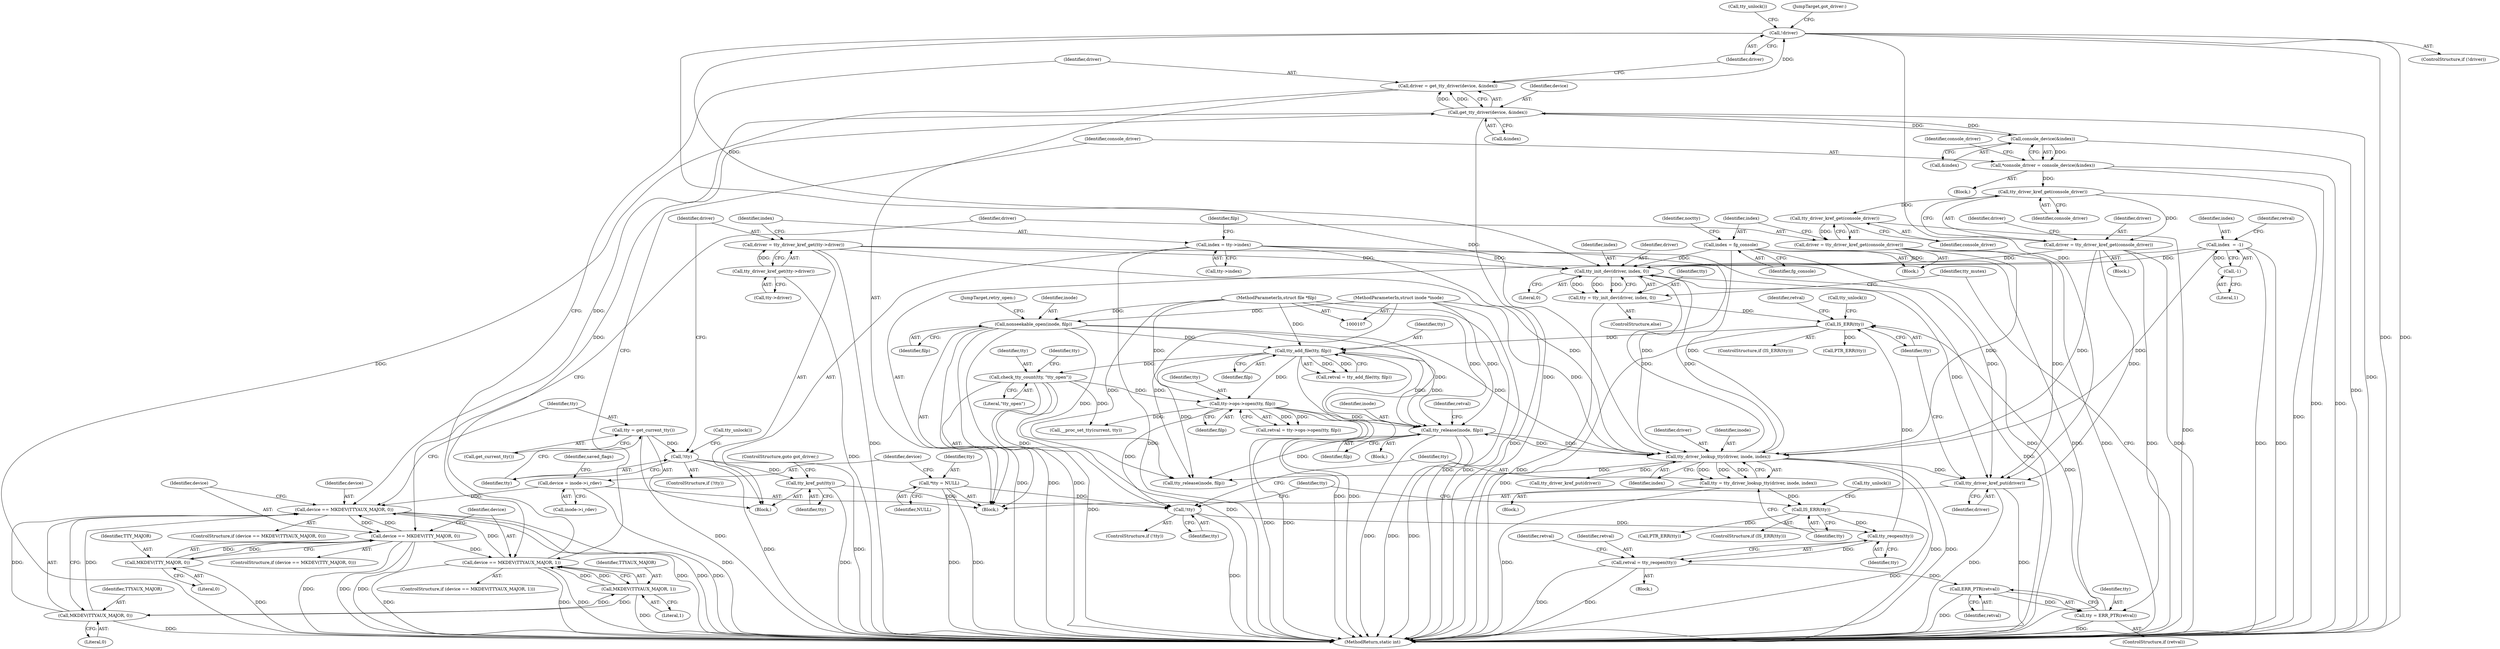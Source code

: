 digraph "0_linux_c290f8358acaeffd8e0c551ddcc24d1206143376@pointer" {
"1000315" [label="(Call,tty_driver_kref_put(driver))"];
"1000258" [label="(Call,!driver)"];
"1000251" [label="(Call,driver = get_tty_driver(device, &index))"];
"1000253" [label="(Call,get_tty_driver(device, &index))"];
"1000213" [label="(Call,device == MKDEV(TTYAUX_MAJOR, 1))"];
"1000194" [label="(Call,device == MKDEV(TTY_MAJOR, 0))"];
"1000154" [label="(Call,device == MKDEV(TTYAUX_MAJOR, 0))"];
"1000120" [label="(Call,device = inode->i_rdev)"];
"1000156" [label="(Call,MKDEV(TTYAUX_MAJOR, 0))"];
"1000215" [label="(Call,MKDEV(TTYAUX_MAJOR, 1))"];
"1000196" [label="(Call,MKDEV(TTY_MAJOR, 0))"];
"1000222" [label="(Call,console_device(&index))"];
"1000308" [label="(Call,tty_init_dev(driver, index, 0))"];
"1000228" [label="(Call,driver = tty_driver_kref_get(console_driver))"];
"1000230" [label="(Call,tty_driver_kref_get(console_driver))"];
"1000220" [label="(Call,*console_driver = console_device(&index))"];
"1000275" [label="(Call,tty_driver_lookup_tty(driver, inode, index))"];
"1000174" [label="(Call,driver = tty_driver_kref_get(tty->driver))"];
"1000176" [label="(Call,tty_driver_kref_get(tty->driver))"];
"1000201" [label="(Call,driver = tty_driver_kref_get(console_driver))"];
"1000203" [label="(Call,tty_driver_kref_get(console_driver))"];
"1000131" [label="(Call,nonseekable_open(inode, filp))"];
"1000108" [label="(MethodParameterIn,struct inode *inode)"];
"1000109" [label="(MethodParameterIn,struct file *filp)"];
"1000404" [label="(Call,tty_release(inode, filp))"];
"1000327" [label="(Call,tty_add_file(tty, filp))"];
"1000318" [label="(Call,IS_ERR(tty))"];
"1000297" [label="(Call,tty_reopen(tty))"];
"1000280" [label="(Call,IS_ERR(tty))"];
"1000273" [label="(Call,tty = tty_driver_lookup_tty(driver, inode, index))"];
"1000270" [label="(Call,!tty)"];
"1000369" [label="(Call,tty->ops->open(tty, filp))"];
"1000339" [label="(Call,check_tty_count(tty, \"tty_open\"))"];
"1000190" [label="(Call,tty_kref_put(tty))"];
"1000164" [label="(Call,!tty)"];
"1000160" [label="(Call,tty = get_current_tty())"];
"1000112" [label="(Call,*tty = NULL)"];
"1000306" [label="(Call,tty = tty_init_dev(driver, index, 0))"];
"1000301" [label="(Call,tty = ERR_PTR(retval))"];
"1000303" [label="(Call,ERR_PTR(retval))"];
"1000295" [label="(Call,retval = tty_reopen(tty))"];
"1000205" [label="(Call,index = fg_console)"];
"1000180" [label="(Call,index = tty->index)"];
"1000142" [label="(Call,index  = -1)"];
"1000144" [label="(Call,-1)"];
"1000122" [label="(Call,inode->i_rdev)"];
"1000109" [label="(MethodParameterIn,struct file *filp)"];
"1000131" [label="(Call,nonseekable_open(inode, filp))"];
"1000174" [label="(Call,driver = tty_driver_kref_get(tty->driver))"];
"1000405" [label="(Identifier,inode)"];
"1000155" [label="(Identifier,device)"];
"1000259" [label="(Identifier,driver)"];
"1000310" [label="(Identifier,index)"];
"1000216" [label="(Identifier,TTYAUX_MAJOR)"];
"1000371" [label="(Identifier,filp)"];
"1000209" [label="(Identifier,noctty)"];
"1000311" [label="(Literal,0)"];
"1000296" [label="(Identifier,retval)"];
"1000133" [label="(Identifier,filp)"];
"1000213" [label="(Call,device == MKDEV(TTYAUX_MAJOR, 1))"];
"1000196" [label="(Call,MKDEV(TTY_MAJOR, 0))"];
"1000367" [label="(Call,retval = tty->ops->open(tty, filp))"];
"1000199" [label="(Block,)"];
"1000370" [label="(Identifier,tty)"];
"1000321" [label="(Call,tty_unlock())"];
"1000226" [label="(Identifier,console_driver)"];
"1000305" [label="(ControlStructure,else)"];
"1000279" [label="(ControlStructure,if (IS_ERR(tty)))"];
"1000406" [label="(Identifier,filp)"];
"1000317" [label="(ControlStructure,if (IS_ERR(tty)))"];
"1000197" [label="(Identifier,TTY_MAJOR)"];
"1000278" [label="(Identifier,index)"];
"1000193" [label="(ControlStructure,if (device == MKDEV(TTY_MAJOR, 0)))"];
"1000227" [label="(Block,)"];
"1000143" [label="(Identifier,index)"];
"1000158" [label="(Literal,0)"];
"1000404" [label="(Call,tty_release(inode, filp))"];
"1000220" [label="(Call,*console_driver = console_device(&index))"];
"1000255" [label="(Call,&index)"];
"1000218" [label="(Block,)"];
"1000273" [label="(Call,tty = tty_driver_lookup_tty(driver, inode, index))"];
"1000270" [label="(Call,!tty)"];
"1000323" [label="(Call,PTR_ERR(tty))"];
"1000486" [label="(MethodReturn,static int)"];
"1000206" [label="(Identifier,index)"];
"1000301" [label="(Call,tty = ERR_PTR(retval))"];
"1000190" [label="(Call,tty_kref_put(tty))"];
"1000409" [label="(Identifier,retval)"];
"1000298" [label="(Identifier,tty)"];
"1000160" [label="(Call,tty = get_current_tty())"];
"1000120" [label="(Call,device = inode->i_rdev)"];
"1000191" [label="(Identifier,tty)"];
"1000274" [label="(Identifier,tty)"];
"1000297" [label="(Call,tty_reopen(tty))"];
"1000334" [label="(Call,tty_release(inode, filp))"];
"1000198" [label="(Literal,0)"];
"1000167" [label="(Call,tty_unlock())"];
"1000203" [label="(Call,tty_driver_kref_get(console_driver))"];
"1000314" [label="(Identifier,tty_mutex)"];
"1000181" [label="(Identifier,index)"];
"1000110" [label="(Block,)"];
"1000347" [label="(Identifier,tty)"];
"1000339" [label="(Call,check_tty_count(tty, \"tty_open\"))"];
"1000177" [label="(Call,tty->driver)"];
"1000180" [label="(Call,index = tty->index)"];
"1000142" [label="(Call,index  = -1)"];
"1000253" [label="(Call,get_tty_driver(device, &index))"];
"1000153" [label="(ControlStructure,if (device == MKDEV(TTYAUX_MAJOR, 0)))"];
"1000304" [label="(Identifier,retval)"];
"1000212" [label="(ControlStructure,if (device == MKDEV(TTYAUX_MAJOR, 1)))"];
"1000127" [label="(Identifier,saved_flags)"];
"1000299" [label="(ControlStructure,if (retval))"];
"1000402" [label="(Block,)"];
"1000308" [label="(Call,tty_init_dev(driver, index, 0))"];
"1000113" [label="(Identifier,tty)"];
"1000230" [label="(Call,tty_driver_kref_get(console_driver))"];
"1000163" [label="(ControlStructure,if (!tty))"];
"1000327" [label="(Call,tty_add_file(tty, filp))"];
"1000257" [label="(ControlStructure,if (!driver))"];
"1000187" [label="(Identifier,filp)"];
"1000215" [label="(Call,MKDEV(TTYAUX_MAJOR, 1))"];
"1000147" [label="(Identifier,retval)"];
"1000114" [label="(Identifier,NULL)"];
"1000251" [label="(Call,driver = get_tty_driver(device, &index))"];
"1000229" [label="(Identifier,driver)"];
"1000318" [label="(Call,IS_ERR(tty))"];
"1000340" [label="(Identifier,tty)"];
"1000307" [label="(Identifier,tty)"];
"1000223" [label="(Call,&index)"];
"1000272" [label="(Block,)"];
"1000132" [label="(Identifier,inode)"];
"1000205" [label="(Call,index = fg_console)"];
"1000112" [label="(Call,*tty = NULL)"];
"1000214" [label="(Identifier,device)"];
"1000287" [label="(Call,tty_driver_kref_put(driver))"];
"1000329" [label="(Identifier,filp)"];
"1000276" [label="(Identifier,driver)"];
"1000161" [label="(Identifier,tty)"];
"1000182" [label="(Call,tty->index)"];
"1000303" [label="(Call,ERR_PTR(retval))"];
"1000195" [label="(Identifier,device)"];
"1000254" [label="(Identifier,device)"];
"1000325" [label="(Call,retval = tty_add_file(tty, filp))"];
"1000315" [label="(Call,tty_driver_kref_put(driver))"];
"1000271" [label="(Identifier,tty)"];
"1000293" [label="(Identifier,tty)"];
"1000281" [label="(Identifier,tty)"];
"1000165" [label="(Identifier,tty)"];
"1000316" [label="(Identifier,driver)"];
"1000233" [label="(Identifier,driver)"];
"1000156" [label="(Call,MKDEV(TTYAUX_MAJOR, 0))"];
"1000302" [label="(Identifier,tty)"];
"1000283" [label="(Call,tty_unlock())"];
"1000134" [label="(JumpTarget,retry_open:)"];
"1000221" [label="(Identifier,console_driver)"];
"1000280" [label="(Call,IS_ERR(tty))"];
"1000202" [label="(Identifier,driver)"];
"1000217" [label="(Literal,1)"];
"1000162" [label="(Call,get_current_tty())"];
"1000300" [label="(Identifier,retval)"];
"1000207" [label="(Identifier,fg_console)"];
"1000269" [label="(ControlStructure,if (!tty))"];
"1000275" [label="(Call,tty_driver_lookup_tty(driver, inode, index))"];
"1000194" [label="(Call,device == MKDEV(TTY_MAJOR, 0))"];
"1000294" [label="(Block,)"];
"1000326" [label="(Identifier,retval)"];
"1000261" [label="(Call,tty_unlock())"];
"1000309" [label="(Identifier,driver)"];
"1000231" [label="(Identifier,console_driver)"];
"1000175" [label="(Identifier,driver)"];
"1000228" [label="(Call,driver = tty_driver_kref_get(console_driver))"];
"1000204" [label="(Identifier,console_driver)"];
"1000144" [label="(Call,-1)"];
"1000290" [label="(Call,PTR_ERR(tty))"];
"1000192" [label="(ControlStructure,goto got_driver;)"];
"1000201" [label="(Call,driver = tty_driver_kref_get(console_driver))"];
"1000176" [label="(Call,tty_driver_kref_get(tty->driver))"];
"1000328" [label="(Identifier,tty)"];
"1000319" [label="(Identifier,tty)"];
"1000470" [label="(Call,__proc_set_tty(current, tty))"];
"1000222" [label="(Call,console_device(&index))"];
"1000341" [label="(Literal,\"tty_open\")"];
"1000252" [label="(Identifier,driver)"];
"1000157" [label="(Identifier,TTYAUX_MAJOR)"];
"1000121" [label="(Identifier,device)"];
"1000295" [label="(Call,retval = tty_reopen(tty))"];
"1000159" [label="(Block,)"];
"1000154" [label="(Call,device == MKDEV(TTYAUX_MAJOR, 0))"];
"1000277" [label="(Identifier,inode)"];
"1000268" [label="(JumpTarget,got_driver:)"];
"1000306" [label="(Call,tty = tty_init_dev(driver, index, 0))"];
"1000369" [label="(Call,tty->ops->open(tty, filp))"];
"1000164" [label="(Call,!tty)"];
"1000258" [label="(Call,!driver)"];
"1000145" [label="(Literal,1)"];
"1000108" [label="(MethodParameterIn,struct inode *inode)"];
"1000315" -> "1000110"  [label="AST: "];
"1000315" -> "1000316"  [label="CFG: "];
"1000316" -> "1000315"  [label="AST: "];
"1000319" -> "1000315"  [label="CFG: "];
"1000315" -> "1000486"  [label="DDG: "];
"1000315" -> "1000486"  [label="DDG: "];
"1000258" -> "1000315"  [label="DDG: "];
"1000308" -> "1000315"  [label="DDG: "];
"1000228" -> "1000315"  [label="DDG: "];
"1000275" -> "1000315"  [label="DDG: "];
"1000174" -> "1000315"  [label="DDG: "];
"1000201" -> "1000315"  [label="DDG: "];
"1000258" -> "1000257"  [label="AST: "];
"1000258" -> "1000259"  [label="CFG: "];
"1000259" -> "1000258"  [label="AST: "];
"1000261" -> "1000258"  [label="CFG: "];
"1000268" -> "1000258"  [label="CFG: "];
"1000258" -> "1000486"  [label="DDG: "];
"1000258" -> "1000486"  [label="DDG: "];
"1000251" -> "1000258"  [label="DDG: "];
"1000258" -> "1000275"  [label="DDG: "];
"1000258" -> "1000308"  [label="DDG: "];
"1000251" -> "1000110"  [label="AST: "];
"1000251" -> "1000253"  [label="CFG: "];
"1000252" -> "1000251"  [label="AST: "];
"1000253" -> "1000251"  [label="AST: "];
"1000259" -> "1000251"  [label="CFG: "];
"1000251" -> "1000486"  [label="DDG: "];
"1000253" -> "1000251"  [label="DDG: "];
"1000253" -> "1000251"  [label="DDG: "];
"1000253" -> "1000255"  [label="CFG: "];
"1000254" -> "1000253"  [label="AST: "];
"1000255" -> "1000253"  [label="AST: "];
"1000253" -> "1000486"  [label="DDG: "];
"1000253" -> "1000486"  [label="DDG: "];
"1000253" -> "1000154"  [label="DDG: "];
"1000253" -> "1000222"  [label="DDG: "];
"1000213" -> "1000253"  [label="DDG: "];
"1000222" -> "1000253"  [label="DDG: "];
"1000213" -> "1000212"  [label="AST: "];
"1000213" -> "1000215"  [label="CFG: "];
"1000214" -> "1000213"  [label="AST: "];
"1000215" -> "1000213"  [label="AST: "];
"1000221" -> "1000213"  [label="CFG: "];
"1000252" -> "1000213"  [label="CFG: "];
"1000213" -> "1000486"  [label="DDG: "];
"1000213" -> "1000486"  [label="DDG: "];
"1000213" -> "1000486"  [label="DDG: "];
"1000213" -> "1000154"  [label="DDG: "];
"1000194" -> "1000213"  [label="DDG: "];
"1000215" -> "1000213"  [label="DDG: "];
"1000215" -> "1000213"  [label="DDG: "];
"1000194" -> "1000193"  [label="AST: "];
"1000194" -> "1000196"  [label="CFG: "];
"1000195" -> "1000194"  [label="AST: "];
"1000196" -> "1000194"  [label="AST: "];
"1000202" -> "1000194"  [label="CFG: "];
"1000214" -> "1000194"  [label="CFG: "];
"1000194" -> "1000486"  [label="DDG: "];
"1000194" -> "1000486"  [label="DDG: "];
"1000194" -> "1000486"  [label="DDG: "];
"1000194" -> "1000154"  [label="DDG: "];
"1000154" -> "1000194"  [label="DDG: "];
"1000196" -> "1000194"  [label="DDG: "];
"1000196" -> "1000194"  [label="DDG: "];
"1000154" -> "1000153"  [label="AST: "];
"1000154" -> "1000156"  [label="CFG: "];
"1000155" -> "1000154"  [label="AST: "];
"1000156" -> "1000154"  [label="AST: "];
"1000161" -> "1000154"  [label="CFG: "];
"1000195" -> "1000154"  [label="CFG: "];
"1000154" -> "1000486"  [label="DDG: "];
"1000154" -> "1000486"  [label="DDG: "];
"1000154" -> "1000486"  [label="DDG: "];
"1000120" -> "1000154"  [label="DDG: "];
"1000156" -> "1000154"  [label="DDG: "];
"1000156" -> "1000154"  [label="DDG: "];
"1000120" -> "1000110"  [label="AST: "];
"1000120" -> "1000122"  [label="CFG: "];
"1000121" -> "1000120"  [label="AST: "];
"1000122" -> "1000120"  [label="AST: "];
"1000127" -> "1000120"  [label="CFG: "];
"1000120" -> "1000486"  [label="DDG: "];
"1000156" -> "1000158"  [label="CFG: "];
"1000157" -> "1000156"  [label="AST: "];
"1000158" -> "1000156"  [label="AST: "];
"1000156" -> "1000486"  [label="DDG: "];
"1000215" -> "1000156"  [label="DDG: "];
"1000156" -> "1000215"  [label="DDG: "];
"1000215" -> "1000217"  [label="CFG: "];
"1000216" -> "1000215"  [label="AST: "];
"1000217" -> "1000215"  [label="AST: "];
"1000215" -> "1000486"  [label="DDG: "];
"1000196" -> "1000198"  [label="CFG: "];
"1000197" -> "1000196"  [label="AST: "];
"1000198" -> "1000196"  [label="AST: "];
"1000196" -> "1000486"  [label="DDG: "];
"1000222" -> "1000220"  [label="AST: "];
"1000222" -> "1000223"  [label="CFG: "];
"1000223" -> "1000222"  [label="AST: "];
"1000220" -> "1000222"  [label="CFG: "];
"1000222" -> "1000486"  [label="DDG: "];
"1000222" -> "1000220"  [label="DDG: "];
"1000308" -> "1000306"  [label="AST: "];
"1000308" -> "1000311"  [label="CFG: "];
"1000309" -> "1000308"  [label="AST: "];
"1000310" -> "1000308"  [label="AST: "];
"1000311" -> "1000308"  [label="AST: "];
"1000306" -> "1000308"  [label="CFG: "];
"1000308" -> "1000486"  [label="DDG: "];
"1000308" -> "1000306"  [label="DDG: "];
"1000308" -> "1000306"  [label="DDG: "];
"1000308" -> "1000306"  [label="DDG: "];
"1000228" -> "1000308"  [label="DDG: "];
"1000275" -> "1000308"  [label="DDG: "];
"1000275" -> "1000308"  [label="DDG: "];
"1000174" -> "1000308"  [label="DDG: "];
"1000201" -> "1000308"  [label="DDG: "];
"1000205" -> "1000308"  [label="DDG: "];
"1000180" -> "1000308"  [label="DDG: "];
"1000142" -> "1000308"  [label="DDG: "];
"1000228" -> "1000227"  [label="AST: "];
"1000228" -> "1000230"  [label="CFG: "];
"1000229" -> "1000228"  [label="AST: "];
"1000230" -> "1000228"  [label="AST: "];
"1000233" -> "1000228"  [label="CFG: "];
"1000228" -> "1000486"  [label="DDG: "];
"1000228" -> "1000486"  [label="DDG: "];
"1000230" -> "1000228"  [label="DDG: "];
"1000228" -> "1000275"  [label="DDG: "];
"1000230" -> "1000231"  [label="CFG: "];
"1000231" -> "1000230"  [label="AST: "];
"1000230" -> "1000486"  [label="DDG: "];
"1000230" -> "1000203"  [label="DDG: "];
"1000220" -> "1000230"  [label="DDG: "];
"1000220" -> "1000218"  [label="AST: "];
"1000221" -> "1000220"  [label="AST: "];
"1000226" -> "1000220"  [label="CFG: "];
"1000220" -> "1000486"  [label="DDG: "];
"1000220" -> "1000486"  [label="DDG: "];
"1000275" -> "1000273"  [label="AST: "];
"1000275" -> "1000278"  [label="CFG: "];
"1000276" -> "1000275"  [label="AST: "];
"1000277" -> "1000275"  [label="AST: "];
"1000278" -> "1000275"  [label="AST: "];
"1000273" -> "1000275"  [label="CFG: "];
"1000275" -> "1000486"  [label="DDG: "];
"1000275" -> "1000486"  [label="DDG: "];
"1000275" -> "1000273"  [label="DDG: "];
"1000275" -> "1000273"  [label="DDG: "];
"1000275" -> "1000273"  [label="DDG: "];
"1000174" -> "1000275"  [label="DDG: "];
"1000201" -> "1000275"  [label="DDG: "];
"1000131" -> "1000275"  [label="DDG: "];
"1000404" -> "1000275"  [label="DDG: "];
"1000108" -> "1000275"  [label="DDG: "];
"1000205" -> "1000275"  [label="DDG: "];
"1000180" -> "1000275"  [label="DDG: "];
"1000142" -> "1000275"  [label="DDG: "];
"1000275" -> "1000287"  [label="DDG: "];
"1000275" -> "1000334"  [label="DDG: "];
"1000275" -> "1000404"  [label="DDG: "];
"1000174" -> "1000159"  [label="AST: "];
"1000174" -> "1000176"  [label="CFG: "];
"1000175" -> "1000174"  [label="AST: "];
"1000176" -> "1000174"  [label="AST: "];
"1000181" -> "1000174"  [label="CFG: "];
"1000174" -> "1000486"  [label="DDG: "];
"1000176" -> "1000174"  [label="DDG: "];
"1000176" -> "1000177"  [label="CFG: "];
"1000177" -> "1000176"  [label="AST: "];
"1000176" -> "1000486"  [label="DDG: "];
"1000201" -> "1000199"  [label="AST: "];
"1000201" -> "1000203"  [label="CFG: "];
"1000202" -> "1000201"  [label="AST: "];
"1000203" -> "1000201"  [label="AST: "];
"1000206" -> "1000201"  [label="CFG: "];
"1000201" -> "1000486"  [label="DDG: "];
"1000203" -> "1000201"  [label="DDG: "];
"1000203" -> "1000204"  [label="CFG: "];
"1000204" -> "1000203"  [label="AST: "];
"1000203" -> "1000486"  [label="DDG: "];
"1000131" -> "1000110"  [label="AST: "];
"1000131" -> "1000133"  [label="CFG: "];
"1000132" -> "1000131"  [label="AST: "];
"1000133" -> "1000131"  [label="AST: "];
"1000134" -> "1000131"  [label="CFG: "];
"1000131" -> "1000486"  [label="DDG: "];
"1000131" -> "1000486"  [label="DDG: "];
"1000131" -> "1000486"  [label="DDG: "];
"1000108" -> "1000131"  [label="DDG: "];
"1000109" -> "1000131"  [label="DDG: "];
"1000131" -> "1000327"  [label="DDG: "];
"1000131" -> "1000334"  [label="DDG: "];
"1000131" -> "1000404"  [label="DDG: "];
"1000108" -> "1000107"  [label="AST: "];
"1000108" -> "1000486"  [label="DDG: "];
"1000108" -> "1000334"  [label="DDG: "];
"1000108" -> "1000404"  [label="DDG: "];
"1000109" -> "1000107"  [label="AST: "];
"1000109" -> "1000486"  [label="DDG: "];
"1000109" -> "1000327"  [label="DDG: "];
"1000109" -> "1000334"  [label="DDG: "];
"1000109" -> "1000369"  [label="DDG: "];
"1000109" -> "1000404"  [label="DDG: "];
"1000404" -> "1000402"  [label="AST: "];
"1000404" -> "1000406"  [label="CFG: "];
"1000405" -> "1000404"  [label="AST: "];
"1000406" -> "1000404"  [label="AST: "];
"1000409" -> "1000404"  [label="CFG: "];
"1000404" -> "1000486"  [label="DDG: "];
"1000404" -> "1000486"  [label="DDG: "];
"1000404" -> "1000486"  [label="DDG: "];
"1000404" -> "1000327"  [label="DDG: "];
"1000404" -> "1000334"  [label="DDG: "];
"1000327" -> "1000404"  [label="DDG: "];
"1000369" -> "1000404"  [label="DDG: "];
"1000327" -> "1000325"  [label="AST: "];
"1000327" -> "1000329"  [label="CFG: "];
"1000328" -> "1000327"  [label="AST: "];
"1000329" -> "1000327"  [label="AST: "];
"1000325" -> "1000327"  [label="CFG: "];
"1000327" -> "1000486"  [label="DDG: "];
"1000327" -> "1000486"  [label="DDG: "];
"1000327" -> "1000325"  [label="DDG: "];
"1000327" -> "1000325"  [label="DDG: "];
"1000318" -> "1000327"  [label="DDG: "];
"1000327" -> "1000334"  [label="DDG: "];
"1000327" -> "1000339"  [label="DDG: "];
"1000327" -> "1000369"  [label="DDG: "];
"1000318" -> "1000317"  [label="AST: "];
"1000318" -> "1000319"  [label="CFG: "];
"1000319" -> "1000318"  [label="AST: "];
"1000321" -> "1000318"  [label="CFG: "];
"1000326" -> "1000318"  [label="CFG: "];
"1000318" -> "1000486"  [label="DDG: "];
"1000297" -> "1000318"  [label="DDG: "];
"1000306" -> "1000318"  [label="DDG: "];
"1000301" -> "1000318"  [label="DDG: "];
"1000318" -> "1000323"  [label="DDG: "];
"1000297" -> "1000295"  [label="AST: "];
"1000297" -> "1000298"  [label="CFG: "];
"1000298" -> "1000297"  [label="AST: "];
"1000295" -> "1000297"  [label="CFG: "];
"1000297" -> "1000295"  [label="DDG: "];
"1000280" -> "1000297"  [label="DDG: "];
"1000270" -> "1000297"  [label="DDG: "];
"1000280" -> "1000279"  [label="AST: "];
"1000280" -> "1000281"  [label="CFG: "];
"1000281" -> "1000280"  [label="AST: "];
"1000283" -> "1000280"  [label="CFG: "];
"1000293" -> "1000280"  [label="CFG: "];
"1000280" -> "1000486"  [label="DDG: "];
"1000273" -> "1000280"  [label="DDG: "];
"1000280" -> "1000290"  [label="DDG: "];
"1000273" -> "1000272"  [label="AST: "];
"1000274" -> "1000273"  [label="AST: "];
"1000281" -> "1000273"  [label="CFG: "];
"1000273" -> "1000486"  [label="DDG: "];
"1000270" -> "1000269"  [label="AST: "];
"1000270" -> "1000271"  [label="CFG: "];
"1000271" -> "1000270"  [label="AST: "];
"1000274" -> "1000270"  [label="CFG: "];
"1000293" -> "1000270"  [label="CFG: "];
"1000270" -> "1000486"  [label="DDG: "];
"1000369" -> "1000270"  [label="DDG: "];
"1000190" -> "1000270"  [label="DDG: "];
"1000339" -> "1000270"  [label="DDG: "];
"1000112" -> "1000270"  [label="DDG: "];
"1000369" -> "1000367"  [label="AST: "];
"1000369" -> "1000371"  [label="CFG: "];
"1000370" -> "1000369"  [label="AST: "];
"1000371" -> "1000369"  [label="AST: "];
"1000367" -> "1000369"  [label="CFG: "];
"1000369" -> "1000486"  [label="DDG: "];
"1000369" -> "1000486"  [label="DDG: "];
"1000369" -> "1000367"  [label="DDG: "];
"1000369" -> "1000367"  [label="DDG: "];
"1000339" -> "1000369"  [label="DDG: "];
"1000369" -> "1000470"  [label="DDG: "];
"1000339" -> "1000110"  [label="AST: "];
"1000339" -> "1000341"  [label="CFG: "];
"1000340" -> "1000339"  [label="AST: "];
"1000341" -> "1000339"  [label="AST: "];
"1000347" -> "1000339"  [label="CFG: "];
"1000339" -> "1000486"  [label="DDG: "];
"1000339" -> "1000486"  [label="DDG: "];
"1000339" -> "1000470"  [label="DDG: "];
"1000190" -> "1000159"  [label="AST: "];
"1000190" -> "1000191"  [label="CFG: "];
"1000191" -> "1000190"  [label="AST: "];
"1000192" -> "1000190"  [label="CFG: "];
"1000190" -> "1000486"  [label="DDG: "];
"1000164" -> "1000190"  [label="DDG: "];
"1000164" -> "1000163"  [label="AST: "];
"1000164" -> "1000165"  [label="CFG: "];
"1000165" -> "1000164"  [label="AST: "];
"1000167" -> "1000164"  [label="CFG: "];
"1000175" -> "1000164"  [label="CFG: "];
"1000164" -> "1000486"  [label="DDG: "];
"1000164" -> "1000486"  [label="DDG: "];
"1000160" -> "1000164"  [label="DDG: "];
"1000160" -> "1000159"  [label="AST: "];
"1000160" -> "1000162"  [label="CFG: "];
"1000161" -> "1000160"  [label="AST: "];
"1000162" -> "1000160"  [label="AST: "];
"1000165" -> "1000160"  [label="CFG: "];
"1000160" -> "1000486"  [label="DDG: "];
"1000112" -> "1000110"  [label="AST: "];
"1000112" -> "1000114"  [label="CFG: "];
"1000113" -> "1000112"  [label="AST: "];
"1000114" -> "1000112"  [label="AST: "];
"1000121" -> "1000112"  [label="CFG: "];
"1000112" -> "1000486"  [label="DDG: "];
"1000112" -> "1000486"  [label="DDG: "];
"1000306" -> "1000305"  [label="AST: "];
"1000307" -> "1000306"  [label="AST: "];
"1000314" -> "1000306"  [label="CFG: "];
"1000306" -> "1000486"  [label="DDG: "];
"1000301" -> "1000299"  [label="AST: "];
"1000301" -> "1000303"  [label="CFG: "];
"1000302" -> "1000301"  [label="AST: "];
"1000303" -> "1000301"  [label="AST: "];
"1000314" -> "1000301"  [label="CFG: "];
"1000301" -> "1000486"  [label="DDG: "];
"1000303" -> "1000301"  [label="DDG: "];
"1000303" -> "1000304"  [label="CFG: "];
"1000304" -> "1000303"  [label="AST: "];
"1000303" -> "1000486"  [label="DDG: "];
"1000295" -> "1000303"  [label="DDG: "];
"1000295" -> "1000294"  [label="AST: "];
"1000296" -> "1000295"  [label="AST: "];
"1000300" -> "1000295"  [label="CFG: "];
"1000295" -> "1000486"  [label="DDG: "];
"1000295" -> "1000486"  [label="DDG: "];
"1000205" -> "1000199"  [label="AST: "];
"1000205" -> "1000207"  [label="CFG: "];
"1000206" -> "1000205"  [label="AST: "];
"1000207" -> "1000205"  [label="AST: "];
"1000209" -> "1000205"  [label="CFG: "];
"1000205" -> "1000486"  [label="DDG: "];
"1000205" -> "1000486"  [label="DDG: "];
"1000180" -> "1000159"  [label="AST: "];
"1000180" -> "1000182"  [label="CFG: "];
"1000181" -> "1000180"  [label="AST: "];
"1000182" -> "1000180"  [label="AST: "];
"1000187" -> "1000180"  [label="CFG: "];
"1000180" -> "1000486"  [label="DDG: "];
"1000180" -> "1000486"  [label="DDG: "];
"1000142" -> "1000110"  [label="AST: "];
"1000142" -> "1000144"  [label="CFG: "];
"1000143" -> "1000142"  [label="AST: "];
"1000144" -> "1000142"  [label="AST: "];
"1000147" -> "1000142"  [label="CFG: "];
"1000142" -> "1000486"  [label="DDG: "];
"1000142" -> "1000486"  [label="DDG: "];
"1000144" -> "1000142"  [label="DDG: "];
"1000144" -> "1000145"  [label="CFG: "];
"1000145" -> "1000144"  [label="AST: "];
}
